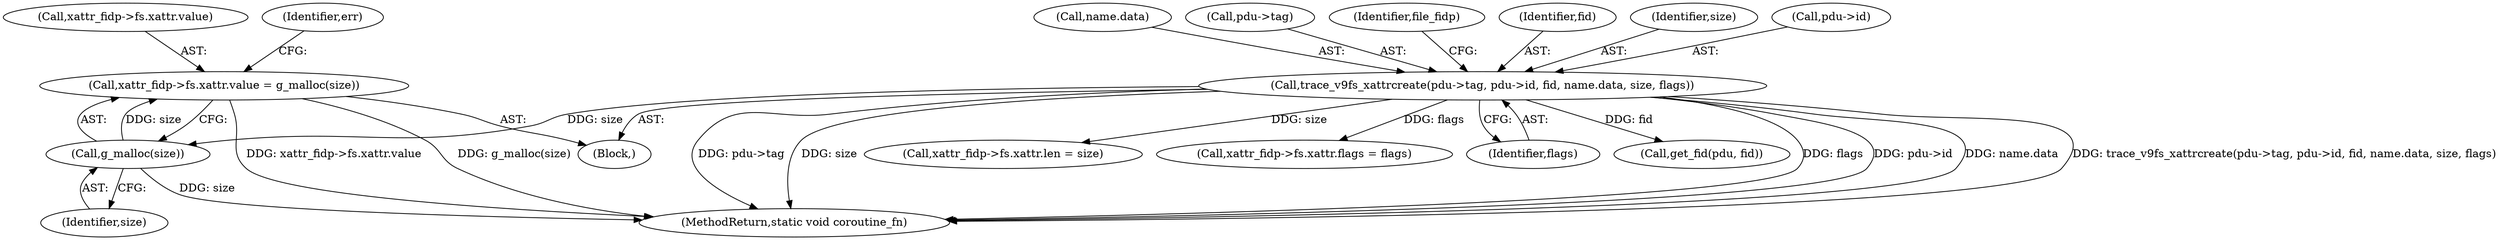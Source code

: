 digraph "1_qemu_eb687602853b4ae656e9236ee4222609f3a6887d@del" {
"1000228" [label="(Call,xattr_fidp->fs.xattr.value = g_malloc(size))"];
"1000236" [label="(Call,g_malloc(size))"];
"1000145" [label="(Call,trace_v9fs_xattrcreate(pdu->tag, pdu->id, fid, name.data, size, flags))"];
"1000251" [label="(MethodReturn,static void coroutine_fn)"];
"1000156" [label="(Identifier,size)"];
"1000149" [label="(Call,pdu->id)"];
"1000145" [label="(Call,trace_v9fs_xattrcreate(pdu->tag, pdu->id, fid, name.data, size, flags))"];
"1000229" [label="(Call,xattr_fidp->fs.xattr.value)"];
"1000239" [label="(Identifier,err)"];
"1000190" [label="(Call,xattr_fidp->fs.xattr.len = size)"];
"1000228" [label="(Call,xattr_fidp->fs.xattr.value = g_malloc(size))"];
"1000153" [label="(Call,name.data)"];
"1000146" [label="(Call,pdu->tag)"];
"1000159" [label="(Identifier,file_fidp)"];
"1000103" [label="(Block,)"];
"1000236" [label="(Call,g_malloc(size))"];
"1000199" [label="(Call,xattr_fidp->fs.xattr.flags = flags)"];
"1000157" [label="(Identifier,flags)"];
"1000237" [label="(Identifier,size)"];
"1000152" [label="(Identifier,fid)"];
"1000160" [label="(Call,get_fid(pdu, fid))"];
"1000228" -> "1000103"  [label="AST: "];
"1000228" -> "1000236"  [label="CFG: "];
"1000229" -> "1000228"  [label="AST: "];
"1000236" -> "1000228"  [label="AST: "];
"1000239" -> "1000228"  [label="CFG: "];
"1000228" -> "1000251"  [label="DDG: g_malloc(size)"];
"1000228" -> "1000251"  [label="DDG: xattr_fidp->fs.xattr.value"];
"1000236" -> "1000228"  [label="DDG: size"];
"1000236" -> "1000237"  [label="CFG: "];
"1000237" -> "1000236"  [label="AST: "];
"1000236" -> "1000251"  [label="DDG: size"];
"1000145" -> "1000236"  [label="DDG: size"];
"1000145" -> "1000103"  [label="AST: "];
"1000145" -> "1000157"  [label="CFG: "];
"1000146" -> "1000145"  [label="AST: "];
"1000149" -> "1000145"  [label="AST: "];
"1000152" -> "1000145"  [label="AST: "];
"1000153" -> "1000145"  [label="AST: "];
"1000156" -> "1000145"  [label="AST: "];
"1000157" -> "1000145"  [label="AST: "];
"1000159" -> "1000145"  [label="CFG: "];
"1000145" -> "1000251"  [label="DDG: size"];
"1000145" -> "1000251"  [label="DDG: flags"];
"1000145" -> "1000251"  [label="DDG: pdu->id"];
"1000145" -> "1000251"  [label="DDG: name.data"];
"1000145" -> "1000251"  [label="DDG: trace_v9fs_xattrcreate(pdu->tag, pdu->id, fid, name.data, size, flags)"];
"1000145" -> "1000251"  [label="DDG: pdu->tag"];
"1000145" -> "1000160"  [label="DDG: fid"];
"1000145" -> "1000190"  [label="DDG: size"];
"1000145" -> "1000199"  [label="DDG: flags"];
}
